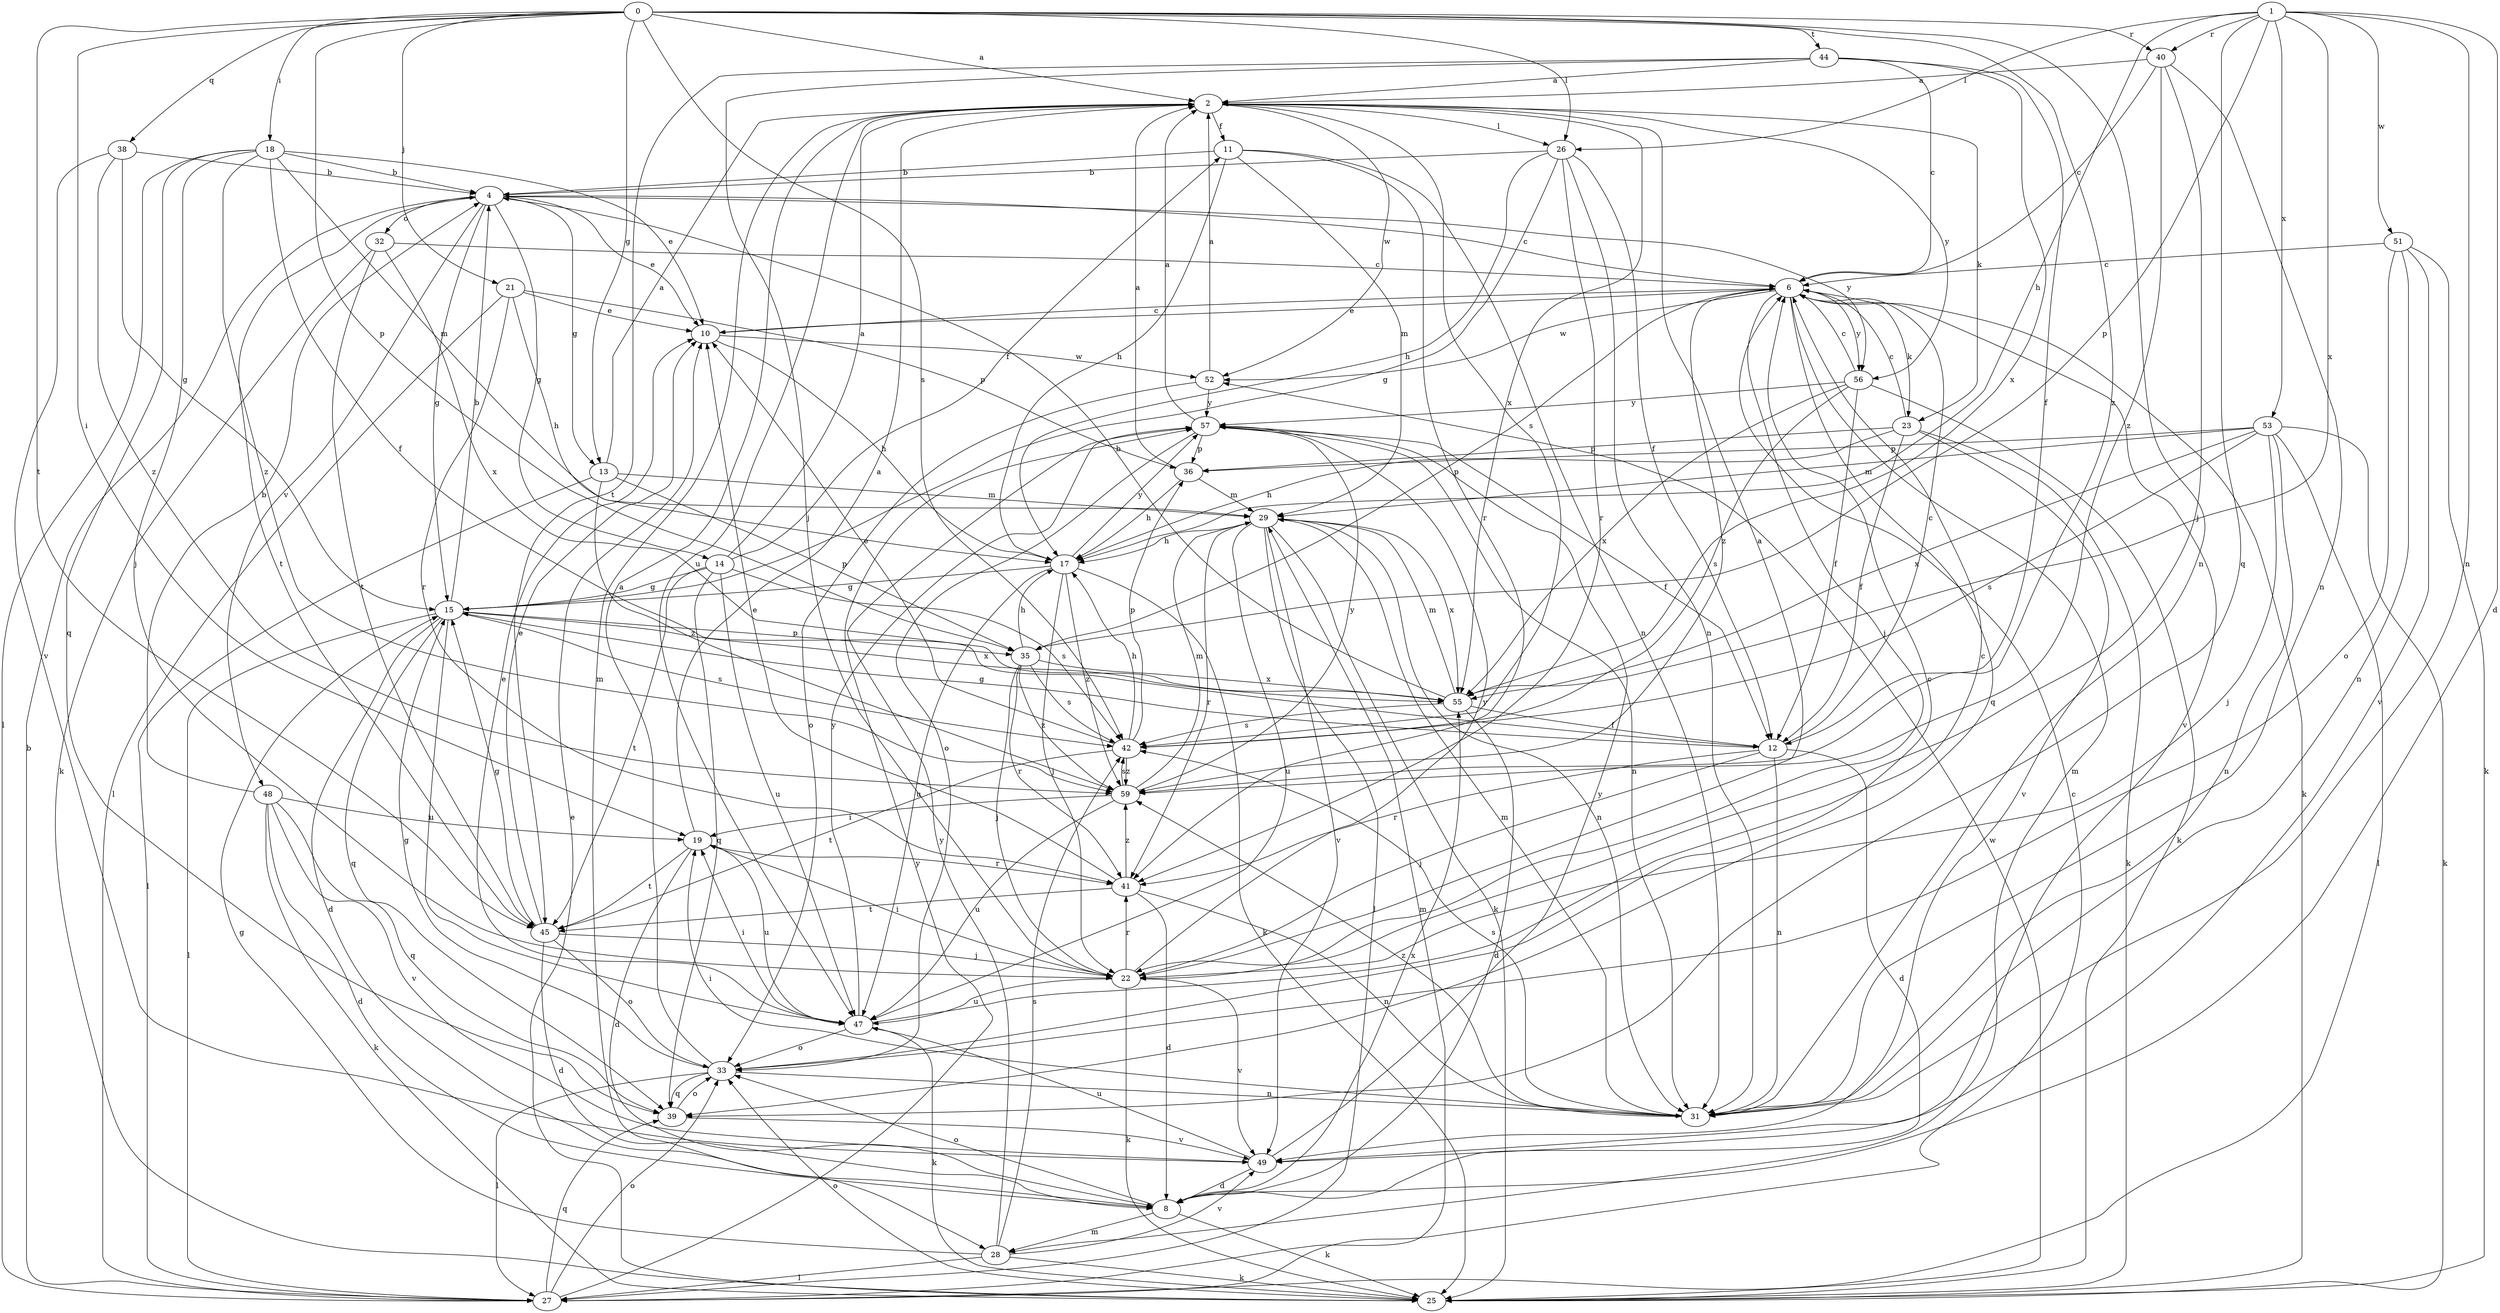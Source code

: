 strict digraph  {
0;
1;
2;
4;
6;
8;
10;
11;
12;
13;
14;
15;
17;
18;
19;
21;
22;
23;
25;
26;
27;
28;
29;
31;
32;
33;
35;
36;
38;
39;
40;
41;
42;
44;
45;
47;
48;
49;
51;
52;
53;
55;
56;
57;
59;
0 -> 2  [label=a];
0 -> 13  [label=g];
0 -> 18  [label=i];
0 -> 19  [label=i];
0 -> 21  [label=j];
0 -> 26  [label=l];
0 -> 31  [label=n];
0 -> 35  [label=p];
0 -> 38  [label=q];
0 -> 40  [label=r];
0 -> 42  [label=s];
0 -> 44  [label=t];
0 -> 45  [label=t];
0 -> 59  [label=z];
1 -> 8  [label=d];
1 -> 17  [label=h];
1 -> 26  [label=l];
1 -> 31  [label=n];
1 -> 35  [label=p];
1 -> 39  [label=q];
1 -> 40  [label=r];
1 -> 51  [label=w];
1 -> 53  [label=x];
1 -> 55  [label=x];
2 -> 11  [label=f];
2 -> 23  [label=k];
2 -> 26  [label=l];
2 -> 28  [label=m];
2 -> 42  [label=s];
2 -> 47  [label=u];
2 -> 52  [label=w];
2 -> 55  [label=x];
2 -> 56  [label=y];
4 -> 6  [label=c];
4 -> 10  [label=e];
4 -> 13  [label=g];
4 -> 14  [label=g];
4 -> 15  [label=g];
4 -> 32  [label=o];
4 -> 45  [label=t];
4 -> 48  [label=v];
4 -> 56  [label=y];
6 -> 10  [label=e];
6 -> 22  [label=j];
6 -> 23  [label=k];
6 -> 25  [label=k];
6 -> 28  [label=m];
6 -> 35  [label=p];
6 -> 39  [label=q];
6 -> 49  [label=v];
6 -> 52  [label=w];
6 -> 56  [label=y];
6 -> 59  [label=z];
8 -> 25  [label=k];
8 -> 28  [label=m];
8 -> 33  [label=o];
8 -> 55  [label=x];
10 -> 6  [label=c];
10 -> 17  [label=h];
10 -> 52  [label=w];
11 -> 4  [label=b];
11 -> 17  [label=h];
11 -> 29  [label=m];
11 -> 31  [label=n];
11 -> 41  [label=r];
12 -> 6  [label=c];
12 -> 8  [label=d];
12 -> 15  [label=g];
12 -> 22  [label=j];
12 -> 31  [label=n];
12 -> 41  [label=r];
13 -> 2  [label=a];
13 -> 27  [label=l];
13 -> 29  [label=m];
13 -> 35  [label=p];
13 -> 59  [label=z];
14 -> 2  [label=a];
14 -> 11  [label=f];
14 -> 15  [label=g];
14 -> 39  [label=q];
14 -> 42  [label=s];
14 -> 45  [label=t];
14 -> 47  [label=u];
15 -> 4  [label=b];
15 -> 8  [label=d];
15 -> 27  [label=l];
15 -> 35  [label=p];
15 -> 39  [label=q];
15 -> 42  [label=s];
15 -> 47  [label=u];
15 -> 55  [label=x];
17 -> 15  [label=g];
17 -> 22  [label=j];
17 -> 25  [label=k];
17 -> 47  [label=u];
17 -> 57  [label=y];
17 -> 59  [label=z];
18 -> 4  [label=b];
18 -> 10  [label=e];
18 -> 12  [label=f];
18 -> 22  [label=j];
18 -> 27  [label=l];
18 -> 29  [label=m];
18 -> 39  [label=q];
18 -> 59  [label=z];
19 -> 2  [label=a];
19 -> 8  [label=d];
19 -> 41  [label=r];
19 -> 45  [label=t];
19 -> 47  [label=u];
21 -> 10  [label=e];
21 -> 17  [label=h];
21 -> 27  [label=l];
21 -> 36  [label=p];
21 -> 41  [label=r];
22 -> 2  [label=a];
22 -> 19  [label=i];
22 -> 25  [label=k];
22 -> 41  [label=r];
22 -> 47  [label=u];
22 -> 49  [label=v];
22 -> 57  [label=y];
23 -> 6  [label=c];
23 -> 12  [label=f];
23 -> 17  [label=h];
23 -> 25  [label=k];
23 -> 36  [label=p];
23 -> 49  [label=v];
25 -> 10  [label=e];
25 -> 33  [label=o];
25 -> 52  [label=w];
26 -> 4  [label=b];
26 -> 12  [label=f];
26 -> 15  [label=g];
26 -> 17  [label=h];
26 -> 31  [label=n];
26 -> 41  [label=r];
27 -> 4  [label=b];
27 -> 6  [label=c];
27 -> 29  [label=m];
27 -> 33  [label=o];
27 -> 39  [label=q];
27 -> 57  [label=y];
28 -> 15  [label=g];
28 -> 25  [label=k];
28 -> 27  [label=l];
28 -> 42  [label=s];
28 -> 49  [label=v];
28 -> 57  [label=y];
29 -> 17  [label=h];
29 -> 25  [label=k];
29 -> 27  [label=l];
29 -> 31  [label=n];
29 -> 41  [label=r];
29 -> 47  [label=u];
29 -> 49  [label=v];
29 -> 55  [label=x];
31 -> 19  [label=i];
31 -> 29  [label=m];
31 -> 42  [label=s];
31 -> 59  [label=z];
32 -> 6  [label=c];
32 -> 25  [label=k];
32 -> 45  [label=t];
32 -> 55  [label=x];
33 -> 2  [label=a];
33 -> 6  [label=c];
33 -> 15  [label=g];
33 -> 27  [label=l];
33 -> 31  [label=n];
33 -> 39  [label=q];
35 -> 17  [label=h];
35 -> 22  [label=j];
35 -> 41  [label=r];
35 -> 42  [label=s];
35 -> 55  [label=x];
35 -> 59  [label=z];
36 -> 2  [label=a];
36 -> 17  [label=h];
36 -> 29  [label=m];
38 -> 4  [label=b];
38 -> 15  [label=g];
38 -> 49  [label=v];
38 -> 59  [label=z];
39 -> 33  [label=o];
39 -> 49  [label=v];
40 -> 2  [label=a];
40 -> 6  [label=c];
40 -> 22  [label=j];
40 -> 31  [label=n];
40 -> 59  [label=z];
41 -> 8  [label=d];
41 -> 10  [label=e];
41 -> 31  [label=n];
41 -> 45  [label=t];
41 -> 59  [label=z];
42 -> 10  [label=e];
42 -> 17  [label=h];
42 -> 36  [label=p];
42 -> 45  [label=t];
42 -> 59  [label=z];
44 -> 2  [label=a];
44 -> 6  [label=c];
44 -> 12  [label=f];
44 -> 22  [label=j];
44 -> 45  [label=t];
44 -> 55  [label=x];
45 -> 8  [label=d];
45 -> 10  [label=e];
45 -> 15  [label=g];
45 -> 22  [label=j];
45 -> 33  [label=o];
47 -> 6  [label=c];
47 -> 10  [label=e];
47 -> 19  [label=i];
47 -> 25  [label=k];
47 -> 33  [label=o];
47 -> 57  [label=y];
48 -> 4  [label=b];
48 -> 8  [label=d];
48 -> 19  [label=i];
48 -> 25  [label=k];
48 -> 39  [label=q];
48 -> 49  [label=v];
49 -> 8  [label=d];
49 -> 47  [label=u];
49 -> 57  [label=y];
51 -> 6  [label=c];
51 -> 25  [label=k];
51 -> 31  [label=n];
51 -> 33  [label=o];
51 -> 49  [label=v];
52 -> 2  [label=a];
52 -> 33  [label=o];
52 -> 57  [label=y];
53 -> 22  [label=j];
53 -> 25  [label=k];
53 -> 27  [label=l];
53 -> 29  [label=m];
53 -> 31  [label=n];
53 -> 36  [label=p];
53 -> 42  [label=s];
53 -> 55  [label=x];
55 -> 4  [label=b];
55 -> 8  [label=d];
55 -> 12  [label=f];
55 -> 29  [label=m];
55 -> 42  [label=s];
56 -> 6  [label=c];
56 -> 12  [label=f];
56 -> 25  [label=k];
56 -> 42  [label=s];
56 -> 55  [label=x];
56 -> 57  [label=y];
57 -> 2  [label=a];
57 -> 12  [label=f];
57 -> 31  [label=n];
57 -> 33  [label=o];
57 -> 36  [label=p];
59 -> 19  [label=i];
59 -> 29  [label=m];
59 -> 42  [label=s];
59 -> 47  [label=u];
59 -> 57  [label=y];
}

